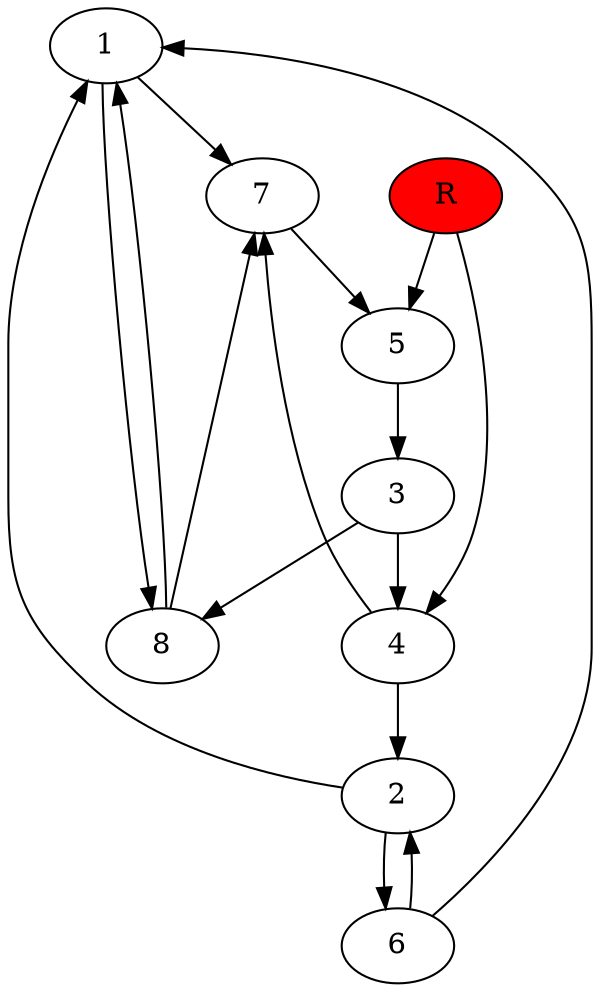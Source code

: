 digraph prb42764 {
	1
	2
	3
	4
	5
	6
	7
	8
	R [fillcolor="#ff0000" style=filled]
	1 -> 7
	1 -> 8
	2 -> 1
	2 -> 6
	3 -> 4
	3 -> 8
	4 -> 2
	4 -> 7
	5 -> 3
	6 -> 1
	6 -> 2
	7 -> 5
	8 -> 1
	8 -> 7
	R -> 4
	R -> 5
}
